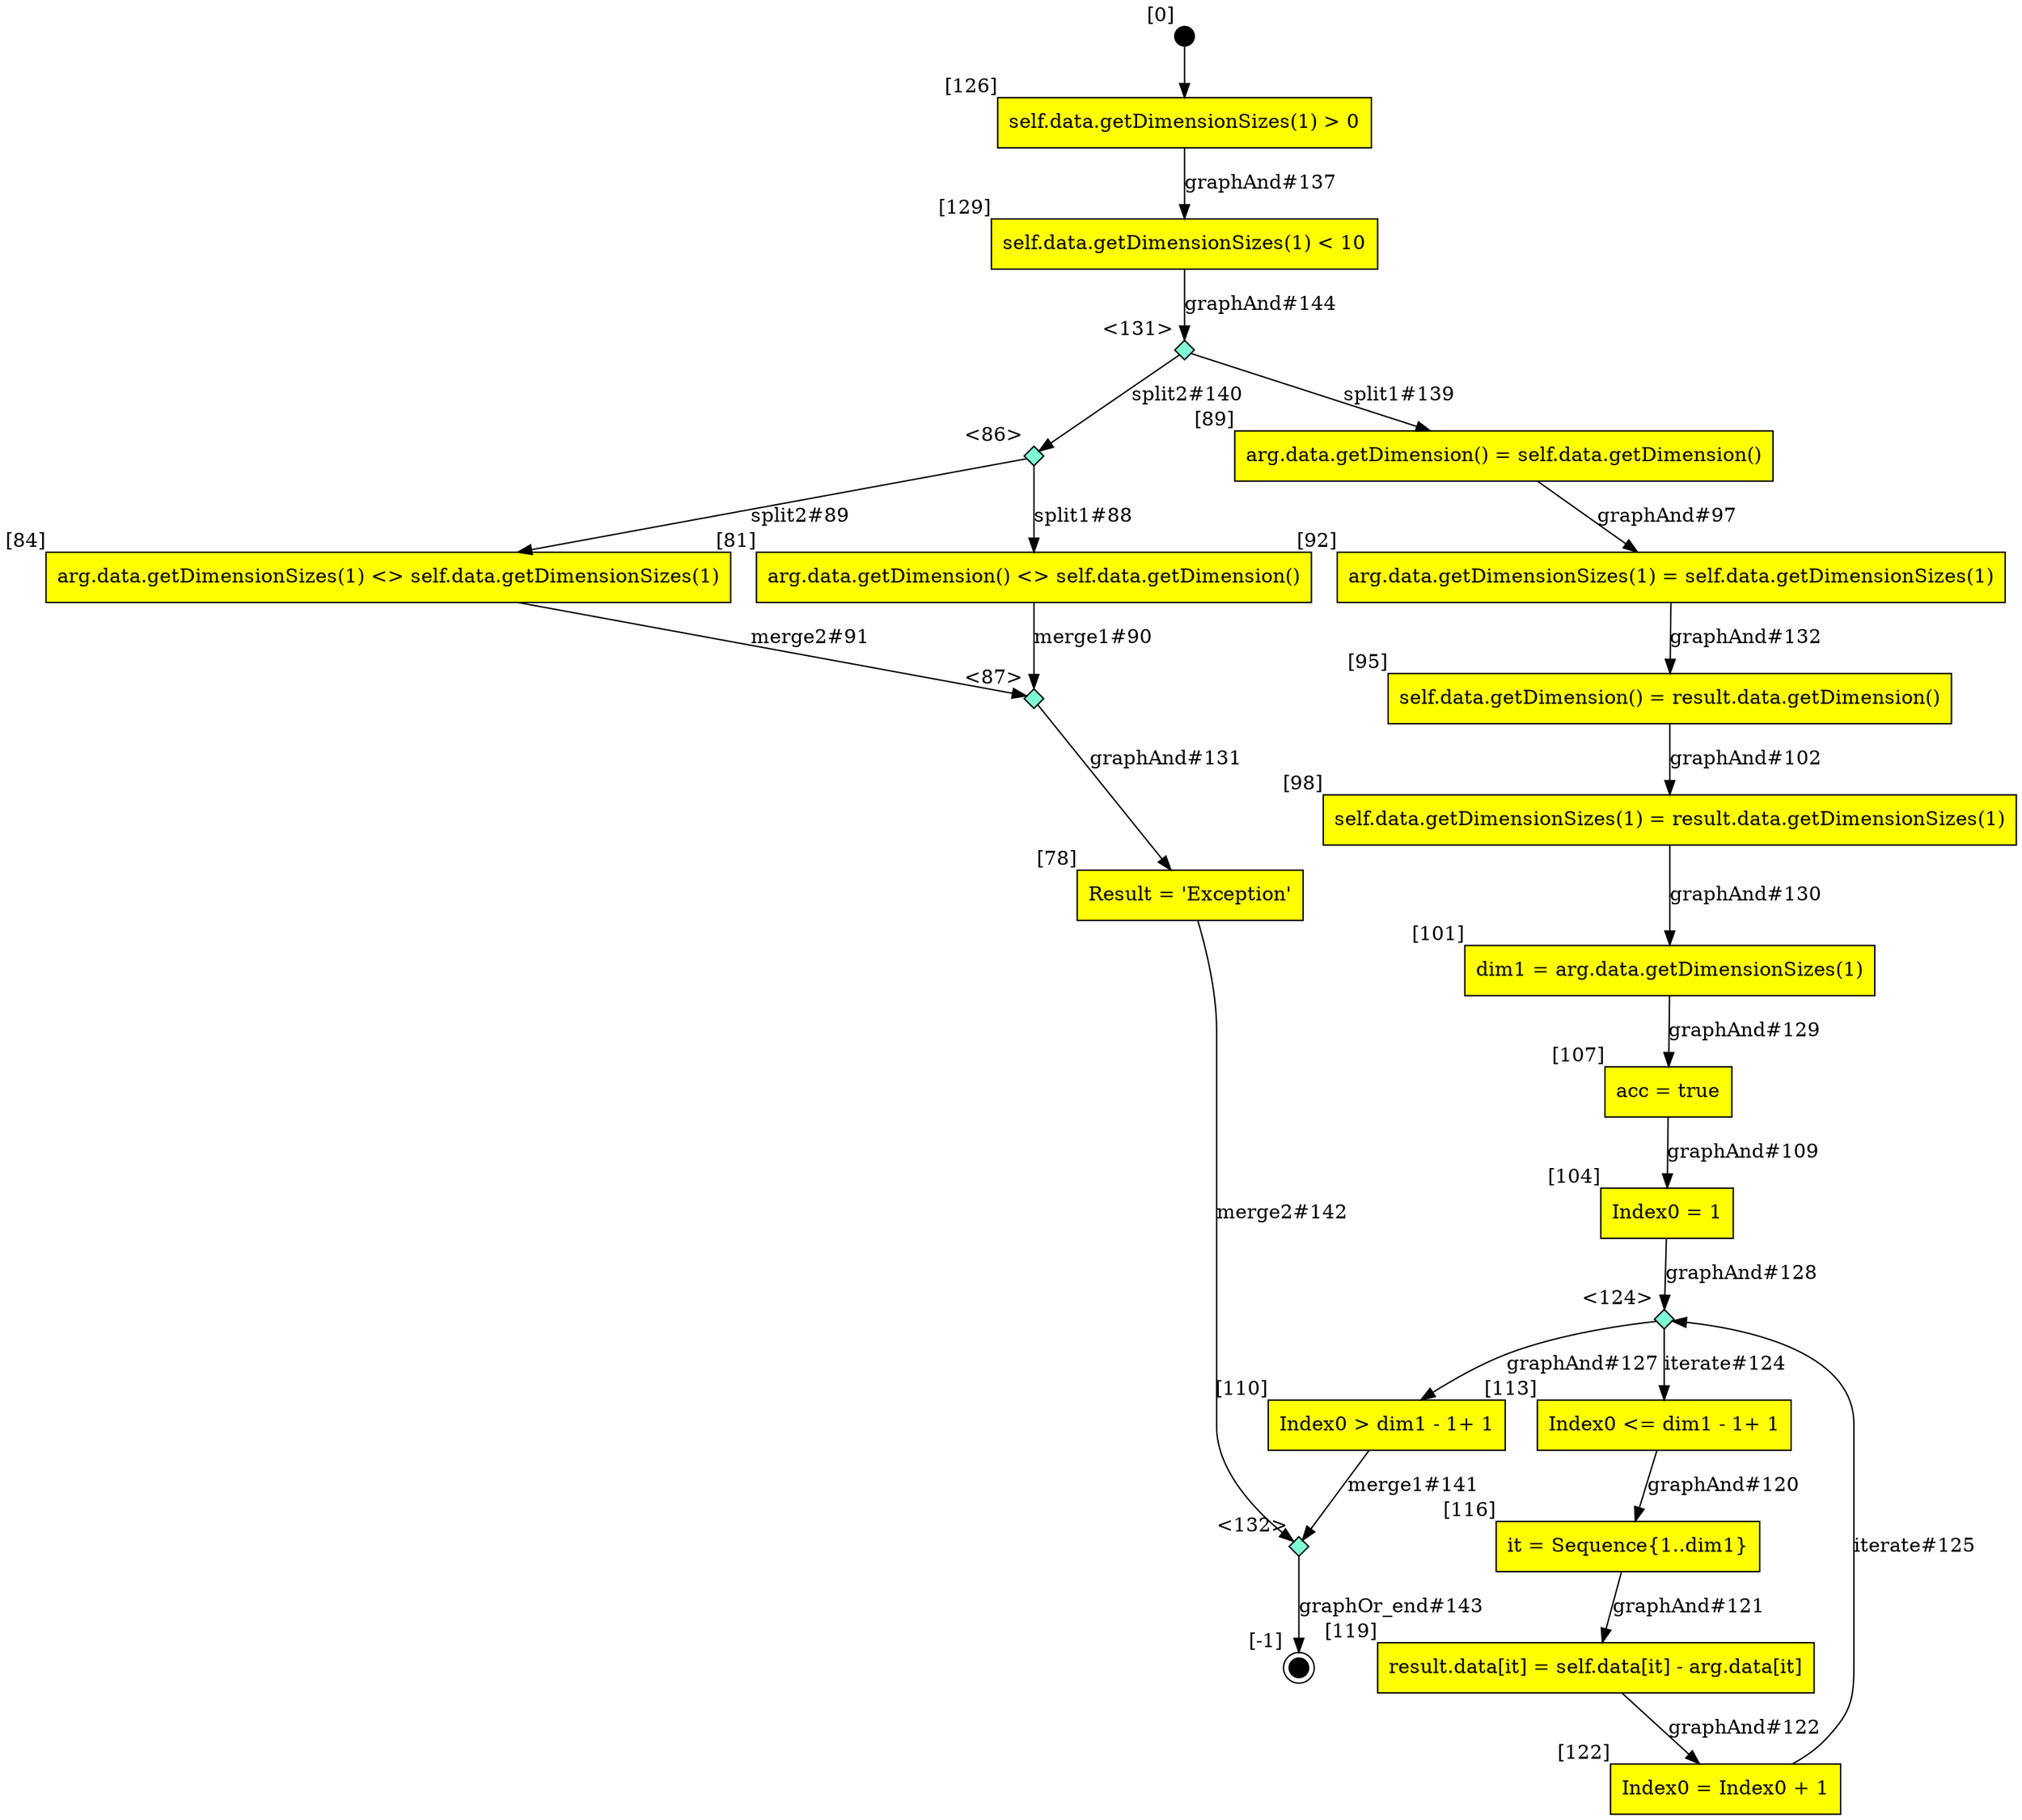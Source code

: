 digraph CLG {
  129 [shape="box", label="self.data.getDimensionSizes(1) < 10", style=filled, fillcolor=yellow, xlabel="[129]"];
  131 [shape="diamond", label="", xlabel="<131>", style=filled, fillcolor=aquamarine, fixedsize=true, width=.2, height=.2];
  132 [shape="diamond", label="", xlabel="<132>", style=filled, fillcolor=aquamarine, fixedsize=true, width=.2, height=.2];
  78 [shape="box", label="Result = 'Exception'", style=filled, fillcolor=yellow, xlabel="[78]"];
  79 [style=filled, fillcolor=black, shape="doublecircle", label="", fixedsize=true, width=.2, height=.2, xlabel="[-1]"];
  81 [shape="box", label="arg.data.getDimension() <> self.data.getDimension()", style=filled, fillcolor=yellow, xlabel="[81]"];
  84 [shape="box", label="arg.data.getDimensionSizes(1) <> self.data.getDimensionSizes(1)", style=filled, fillcolor=yellow, xlabel="[84]"];
  86 [shape="diamond", label="", xlabel="<86>", style=filled, fillcolor=aquamarine, fixedsize=true, width=.2, height=.2];
  87 [shape="diamond", label="", xlabel="<87>", style=filled, fillcolor=aquamarine, fixedsize=true, width=.2, height=.2];
  89 [shape="box", label="arg.data.getDimension() = self.data.getDimension()", style=filled, fillcolor=yellow, xlabel="[89]"];
  92 [shape="box", label="arg.data.getDimensionSizes(1) = self.data.getDimensionSizes(1)", style=filled, fillcolor=yellow, xlabel="[92]"];
  95 [shape="box", label="self.data.getDimension() = result.data.getDimension()", style=filled, fillcolor=yellow, xlabel="[95]"];
  98 [shape="box", label="self.data.getDimensionSizes(1) = result.data.getDimensionSizes(1)", style=filled, fillcolor=yellow, xlabel="[98]"];
  101 [shape="box", label="dim1 = arg.data.getDimensionSizes(1)", style=filled, fillcolor=yellow, xlabel="[101]"];
  104 [shape="box", label="Index0 = 1", style=filled, fillcolor=yellow, xlabel="[104]"];
  107 [shape="box", label="acc = true", style=filled, fillcolor=yellow, xlabel="[107]"];
  110 [shape="box", label="Index0 > dim1 - 1+ 1", style=filled, fillcolor=yellow, xlabel="[110]"];
  113 [shape="box", label="Index0 <= dim1 - 1+ 1", style=filled, fillcolor=yellow, xlabel="[113]"];
  116 [shape="box", label="it = Sequence{1..dim1}", style=filled, fillcolor=yellow, xlabel="[116]"];
  119 [shape="box", label="result.data[it] = self.data[it] - arg.data[it]", style=filled, fillcolor=yellow, xlabel="[119]"];
  122 [shape="box", label="Index0 = Index0 + 1", style=filled, fillcolor=yellow, xlabel="[122]"];
  124 [shape="diamond", label="", xlabel="<124>", style=filled, fillcolor=aquamarine, fixedsize=true, width=.2, height=.2];
  125 [style=filled, fillcolor=black, shape="circle", label="", fixedsize=true, width=.2, height=.2, xlabel="[0]"];
  126 [shape="box", label="self.data.getDimensionSizes(1) > 0", style=filled, fillcolor=yellow, xlabel="[126]"];
  104 -> 124[label="graphAnd#128"];
  101 -> 107[label="graphAnd#129"];
  98 -> 101[label="graphAnd#130"];
  87 -> 78[label="graphAnd#131"];
  92 -> 95[label="graphAnd#132"];
  125 -> 126;
  126 -> 129[label="graphAnd#137"];
  131 -> 89[label="split1#139"];
  131 -> 86[label="split2#140"];
  110 -> 132[label="merge1#141"];
  78 -> 132[label="merge2#142"];
  132 -> 79[label="graphOr_end#143"];
  129 -> 131[label="graphAnd#144"];
  86 -> 81[label="split1#88"];
  86 -> 84[label="split2#89"];
  81 -> 87[label="merge1#90"];
  84 -> 87[label="merge2#91"];
  89 -> 92[label="graphAnd#97"];
  95 -> 98[label="graphAnd#102"];
  107 -> 104[label="graphAnd#109"];
  113 -> 116[label="graphAnd#120"];
  116 -> 119[label="graphAnd#121"];
  119 -> 122[label="graphAnd#122"];
  124 -> 113[label="iterate#124"];
  122 -> 124[label="iterate#125"];
  124 -> 110[label="graphAnd#127"];
}
